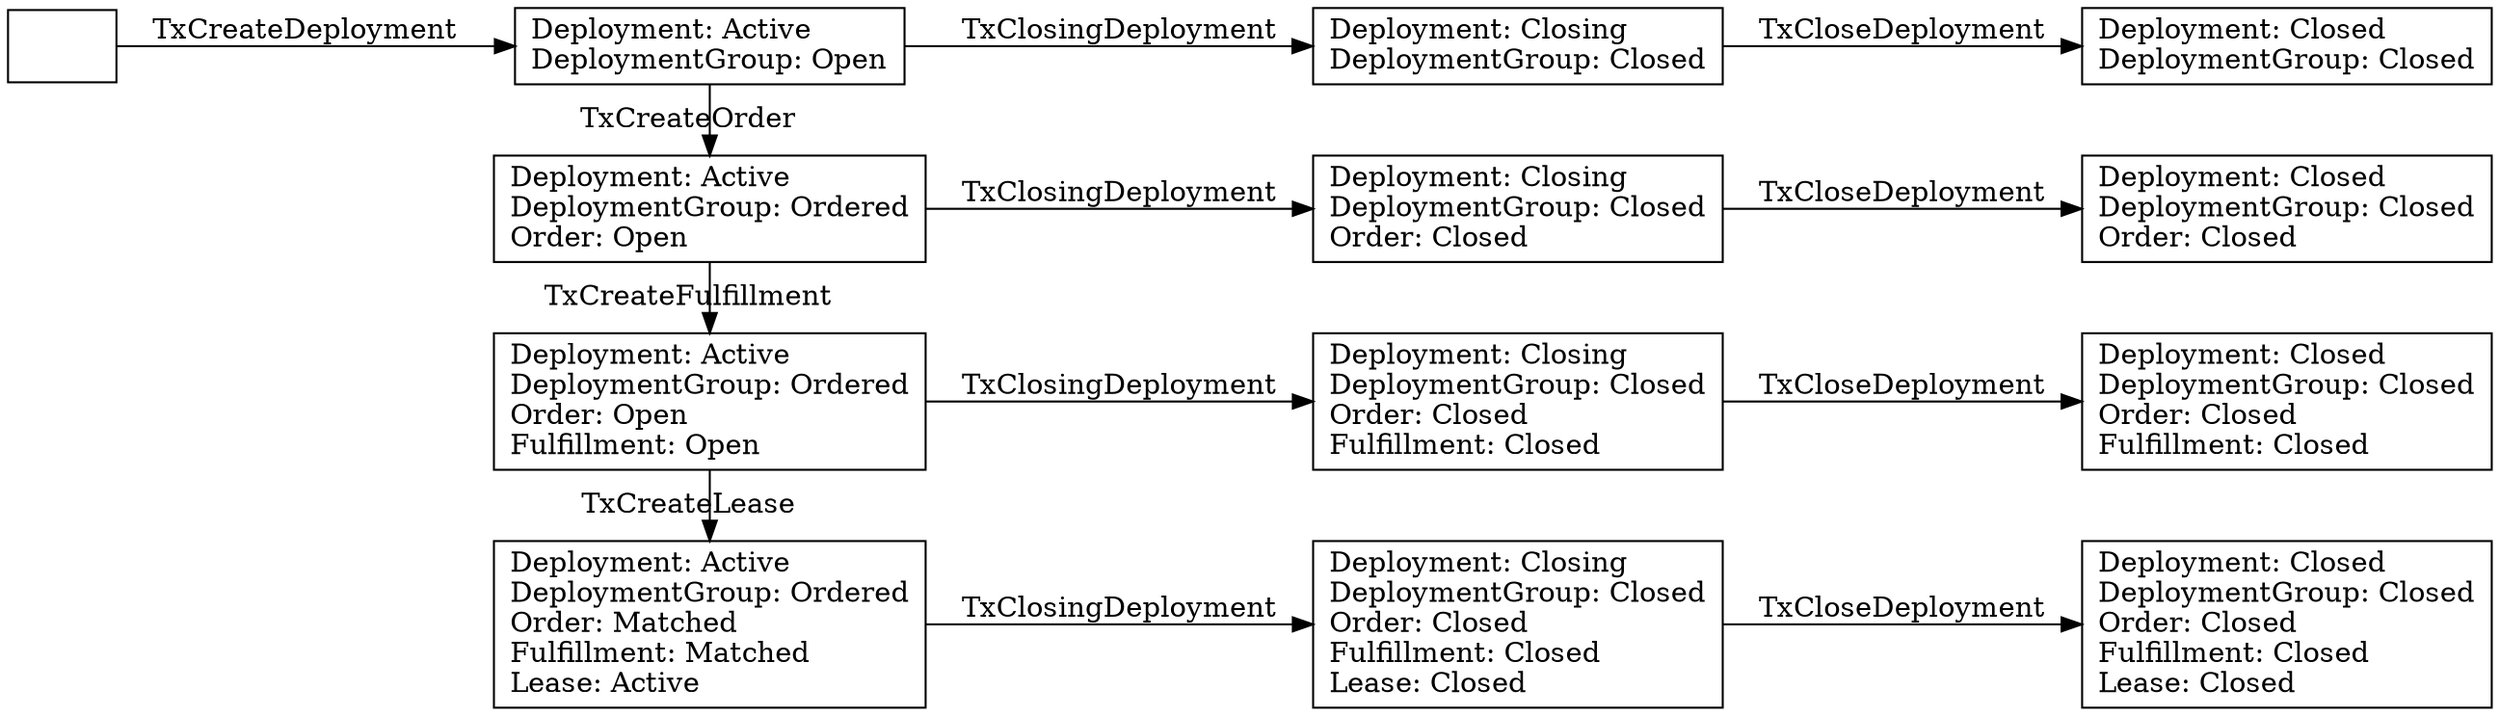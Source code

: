 digraph marketplace {

  rankdir=LR;

  "0"     [shape=box label=""];

  "1"     [shape=box labeljust="1" label="Deployment: Active\lDeploymentGroup: Open\l"];
  "2"     [shape=box labeljust="1" label="Deployment: Active\lDeploymentGroup: Ordered\lOrder: Open\l"];
  "3"     [shape=box labeljust="1" label="Deployment: Active\lDeploymentGroup: Ordered\lOrder: Open\lFulfillment: Open\l"];
  "4"     [shape=box labeljust="1" label="Deployment: Active\lDeploymentGroup: Ordered\lOrder: Matched\lFulfillment: Matched\lLease: Active\l"];

  "5"     [shape=box label="Deployment: Closing\lDeploymentGroup: Closed\l"];
  "6"     [shape=box label="Deployment: Closing\lDeploymentGroup: Closed\lOrder: Closed\l"];
  "7"     [shape=box label="Deployment: Closing\lDeploymentGroup: Closed\lOrder: Closed\lFulfillment: Closed\l"];
  "8"     [shape=box label="Deployment: Closing\lDeploymentGroup: Closed\lOrder: Closed\lFulfillment: Closed\lLease: Closed\l"];

  "9"     [shape=box label="Deployment: Closed\lDeploymentGroup: Closed\l"];
  "10"    [shape=box label="Deployment: Closed\lDeploymentGroup: Closed\lOrder: Closed\l"];
  "11"    [shape=box label="Deployment: Closed\lDeploymentGroup: Closed\lOrder: Closed\lFulfillment: Closed\l"];
  "12"    [shape=box label="Deployment: Closed\lDeploymentGroup: Closed\lOrder: Closed\lFulfillment: Closed\lLease: Closed\l"];

  "0" -> "1"           [label="TxCreateDeployment"];
  "1" -> "2"           [label="TxCreateOrder"];
  "2" -> "3"           [label="TxCreateFulfillment"];
  "3" -> "4"           [label="TxCreateLease"];

  "1" -> "5"           [label="TxClosingDeployment"];
  "2" -> "6"           [label="TxClosingDeployment"];
  "3" -> "7"           [label="TxClosingDeployment"];
  "4" -> "8"           [label="TxClosingDeployment"];

  "5" -> "9"           [label="TxCloseDeployment"];
  "6" -> "10"          [label="TxCloseDeployment"];
  "7" -> "11"          [label="TxCloseDeployment"];
  "8" -> "12"          [label="TxCloseDeployment"];


  { rank=same "1", "2", "3", "4" }
  { rank=same "5", "6", "7", "8" }
  { rank=same "9", "10", "11", "12" }
}
